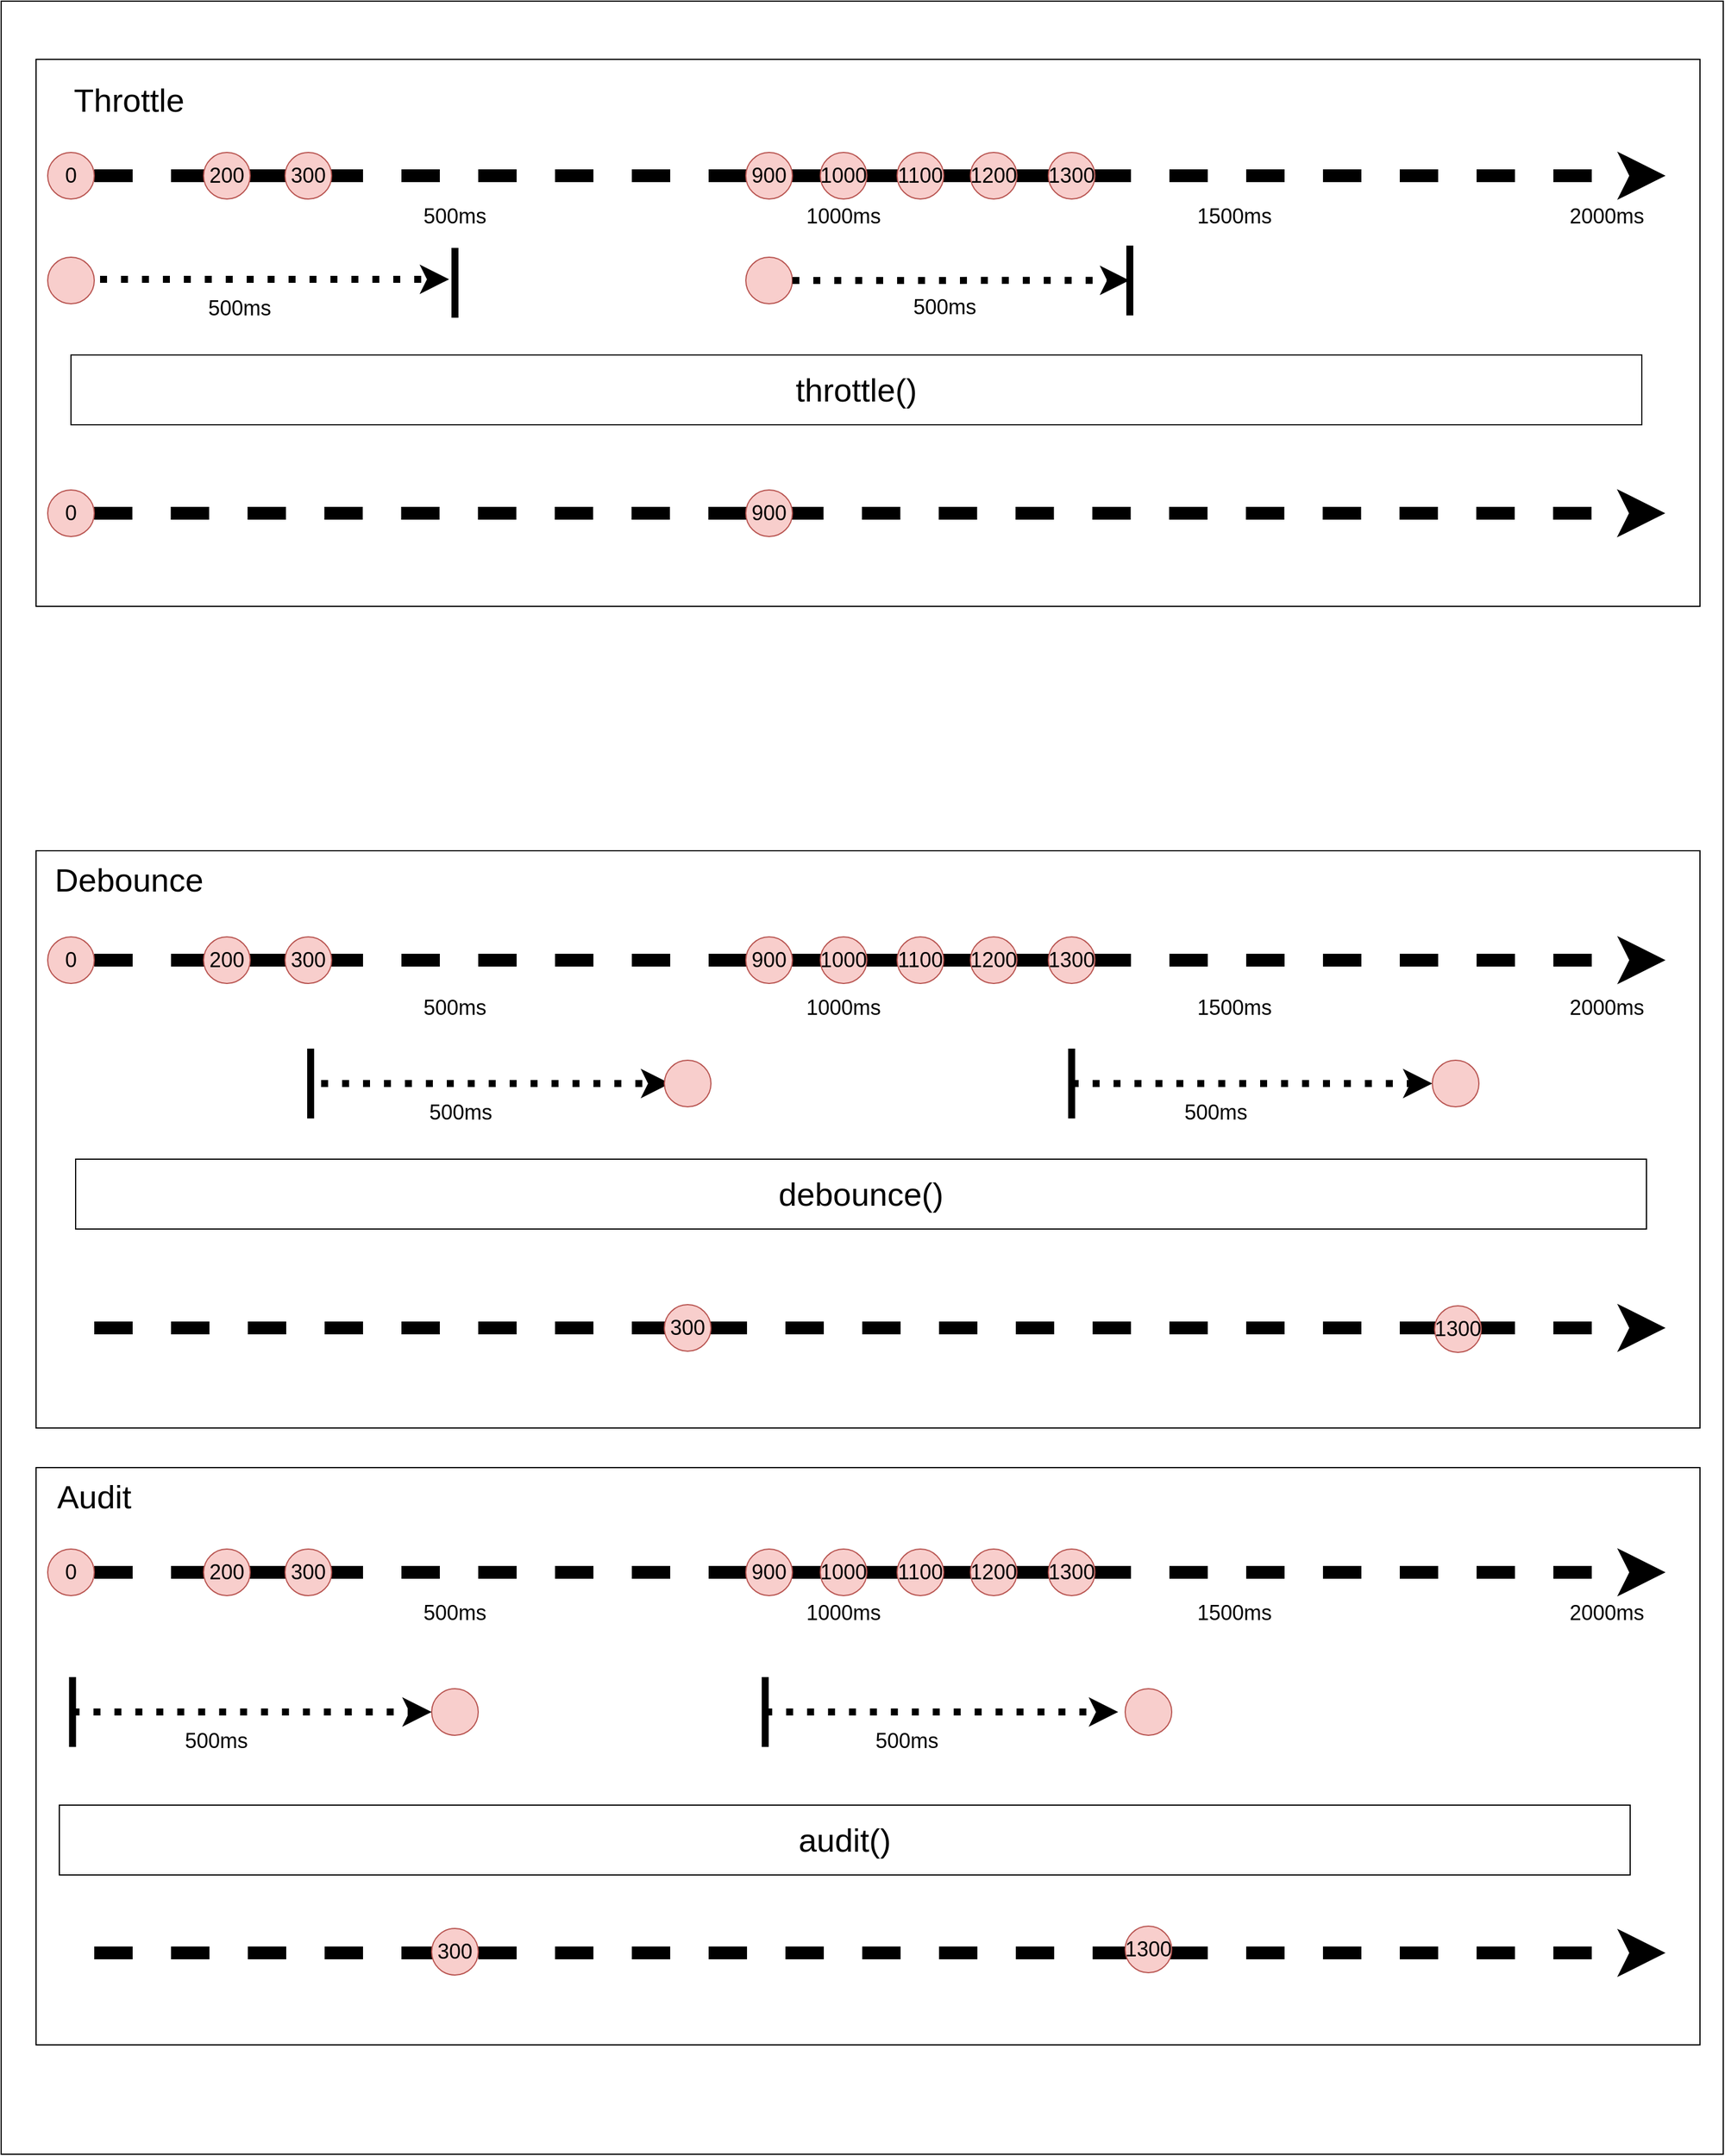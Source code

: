 <mxfile>
    <diagram id="yfFHwtCzHJZ_rzFmYA07" name="ページ1">
        <mxGraphModel dx="3590" dy="1327" grid="1" gridSize="10" guides="1" tooltips="1" connect="1" arrows="1" fold="1" page="1" pageScale="1" pageWidth="827" pageHeight="1169" math="0" shadow="0">
            <root>
                <mxCell id="0"/>
                <mxCell id="1" parent="0"/>
                <mxCell id="2" value="" style="rounded=0;whiteSpace=wrap;html=1;" parent="1" vertex="1">
                    <mxGeometry x="-800" y="40" width="1480" height="1850" as="geometry"/>
                </mxCell>
                <mxCell id="90" value="" style="group" parent="1" vertex="1" connectable="0">
                    <mxGeometry x="-770" y="770" width="1430" height="496" as="geometry"/>
                </mxCell>
                <mxCell id="47" value="" style="rounded=0;whiteSpace=wrap;html=1;fontSize=11;" parent="90" vertex="1">
                    <mxGeometry width="1430" height="496" as="geometry"/>
                </mxCell>
                <mxCell id="48" value="Debounce" style="text;html=1;strokeColor=none;fillColor=none;align=center;verticalAlign=middle;whiteSpace=wrap;rounded=0;fontSize=28;" parent="90" vertex="1">
                    <mxGeometry width="160" height="50" as="geometry"/>
                </mxCell>
                <mxCell id="123" value="500ms" style="text;html=1;strokeColor=none;fillColor=none;align=center;verticalAlign=middle;whiteSpace=wrap;rounded=0;fontSize=18;" vertex="1" parent="90">
                    <mxGeometry x="330" y="120" width="60" height="30" as="geometry"/>
                </mxCell>
                <mxCell id="124" value="1000ms" style="text;html=1;strokeColor=none;fillColor=none;align=center;verticalAlign=middle;whiteSpace=wrap;rounded=0;fontSize=18;" vertex="1" parent="90">
                    <mxGeometry x="664" y="120" width="60" height="30" as="geometry"/>
                </mxCell>
                <mxCell id="125" value="1500ms" style="text;html=1;strokeColor=none;fillColor=none;align=center;verticalAlign=middle;whiteSpace=wrap;rounded=0;fontSize=18;" vertex="1" parent="90">
                    <mxGeometry x="1000" y="120" width="60" height="30" as="geometry"/>
                </mxCell>
                <mxCell id="126" value="2000ms" style="text;html=1;strokeColor=none;fillColor=none;align=center;verticalAlign=middle;whiteSpace=wrap;rounded=0;fontSize=18;" vertex="1" parent="90">
                    <mxGeometry x="1320" y="120" width="60" height="30" as="geometry"/>
                </mxCell>
                <mxCell id="3" value="" style="rounded=0;whiteSpace=wrap;html=1;fontSize=11;" parent="1" vertex="1">
                    <mxGeometry x="-770" y="90" width="1430" height="470" as="geometry"/>
                </mxCell>
                <mxCell id="7" value="" style="endArrow=classic;html=1;fontSize=36;dashed=1;strokeWidth=11;entryX=0.979;entryY=0.36;entryDx=0;entryDy=0;entryPerimeter=0;exitX=0.028;exitY=0.36;exitDx=0;exitDy=0;exitPerimeter=0;" parent="1" edge="1">
                    <mxGeometry width="50" height="50" relative="1" as="geometry">
                        <mxPoint x="-720.24" y="480.0" as="sourcePoint"/>
                        <mxPoint x="630.18" y="480.0" as="targetPoint"/>
                        <Array as="points">
                            <mxPoint x="202" y="480"/>
                        </Array>
                    </mxGeometry>
                </mxCell>
                <mxCell id="28" value="" style="group" parent="1" vertex="1" connectable="0">
                    <mxGeometry x="-760" y="170" width="962.24" height="70" as="geometry"/>
                </mxCell>
                <mxCell id="6" value="" style="endArrow=classic;html=1;fontSize=36;dashed=1;strokeWidth=11;entryX=0.979;entryY=0.36;entryDx=0;entryDy=0;entryPerimeter=0;exitX=0.028;exitY=0.36;exitDx=0;exitDy=0;exitPerimeter=0;" parent="28" edge="1">
                    <mxGeometry width="50" height="50" relative="1" as="geometry">
                        <mxPoint x="40.0" y="20.0" as="sourcePoint"/>
                        <mxPoint x="1390.42" y="20.0" as="targetPoint"/>
                        <Array as="points">
                            <mxPoint x="962.24" y="20"/>
                        </Array>
                    </mxGeometry>
                </mxCell>
                <mxCell id="10" value="0" style="ellipse;whiteSpace=wrap;html=1;aspect=fixed;fontSize=18;fillColor=#f8cecc;strokeColor=#b85450;" parent="28" vertex="1">
                    <mxGeometry width="40" height="40" as="geometry"/>
                </mxCell>
                <mxCell id="13" value="200" style="ellipse;whiteSpace=wrap;html=1;aspect=fixed;fontSize=18;fillColor=#f8cecc;strokeColor=#b85450;" parent="28" vertex="1">
                    <mxGeometry x="134" width="40" height="40" as="geometry"/>
                </mxCell>
                <mxCell id="16" value="300" style="ellipse;whiteSpace=wrap;html=1;aspect=fixed;fontSize=18;fillColor=#f8cecc;strokeColor=#b85450;" parent="28" vertex="1">
                    <mxGeometry x="204" width="40" height="40" as="geometry"/>
                </mxCell>
                <mxCell id="17" value="1200" style="ellipse;whiteSpace=wrap;html=1;aspect=fixed;fontSize=18;fillColor=#f8cecc;strokeColor=#b85450;" parent="28" vertex="1">
                    <mxGeometry x="793" width="40" height="40" as="geometry"/>
                </mxCell>
                <mxCell id="18" value="1100" style="ellipse;whiteSpace=wrap;html=1;aspect=fixed;fontSize=18;fillColor=#f8cecc;strokeColor=#b85450;" parent="28" vertex="1">
                    <mxGeometry x="730" width="40" height="40" as="geometry"/>
                </mxCell>
                <mxCell id="19" value="1000" style="ellipse;whiteSpace=wrap;html=1;aspect=fixed;fontSize=18;fillColor=#f8cecc;strokeColor=#b85450;" parent="28" vertex="1">
                    <mxGeometry x="664" width="40" height="40" as="geometry"/>
                </mxCell>
                <mxCell id="20" value="900" style="ellipse;whiteSpace=wrap;html=1;aspect=fixed;fontSize=18;fillColor=#f8cecc;strokeColor=#b85450;" parent="28" vertex="1">
                    <mxGeometry x="600" width="40" height="40" as="geometry"/>
                </mxCell>
                <mxCell id="22" value="1300" style="ellipse;whiteSpace=wrap;html=1;aspect=fixed;fontSize=18;fillColor=#f8cecc;strokeColor=#b85450;" parent="28" vertex="1">
                    <mxGeometry x="860" width="40" height="40" as="geometry"/>
                </mxCell>
                <mxCell id="119" value="500ms" style="text;html=1;strokeColor=none;fillColor=none;align=center;verticalAlign=middle;whiteSpace=wrap;rounded=0;fontSize=18;" vertex="1" parent="28">
                    <mxGeometry x="320" y="40" width="60" height="30" as="geometry"/>
                </mxCell>
                <mxCell id="120" value="1000ms" style="text;html=1;strokeColor=none;fillColor=none;align=center;verticalAlign=middle;whiteSpace=wrap;rounded=0;fontSize=18;" vertex="1" parent="28">
                    <mxGeometry x="654" y="40" width="60" height="30" as="geometry"/>
                </mxCell>
                <mxCell id="35" value="" style="group" parent="1" vertex="1" connectable="0">
                    <mxGeometry x="-760" y="260" width="40" height="40" as="geometry"/>
                </mxCell>
                <mxCell id="34" value="" style="group" parent="35" vertex="1" connectable="0">
                    <mxGeometry width="40" height="40" as="geometry"/>
                </mxCell>
                <mxCell id="32" value="" style="ellipse;whiteSpace=wrap;html=1;aspect=fixed;fontSize=18;fillColor=#f8cecc;strokeColor=#b85450;" parent="34" vertex="1">
                    <mxGeometry width="40" height="40" as="geometry"/>
                </mxCell>
                <mxCell id="36" value="0" style="ellipse;whiteSpace=wrap;html=1;aspect=fixed;fontSize=18;fillColor=#f8cecc;strokeColor=#b85450;" parent="1" vertex="1">
                    <mxGeometry x="-760" y="460" width="40" height="40" as="geometry"/>
                </mxCell>
                <mxCell id="37" value="900" style="ellipse;whiteSpace=wrap;html=1;aspect=fixed;fontSize=18;fillColor=#f8cecc;strokeColor=#b85450;" parent="1" vertex="1">
                    <mxGeometry x="-160" y="460" width="40" height="40" as="geometry"/>
                </mxCell>
                <mxCell id="38" value="" style="group" parent="1" vertex="1" connectable="0">
                    <mxGeometry x="-160" y="260" width="40" height="40" as="geometry"/>
                </mxCell>
                <mxCell id="39" value="" style="group" parent="38" vertex="1" connectable="0">
                    <mxGeometry width="40" height="40" as="geometry"/>
                </mxCell>
                <mxCell id="40" value="" style="ellipse;whiteSpace=wrap;html=1;aspect=fixed;fontSize=18;fillColor=#f8cecc;strokeColor=#b85450;" parent="39" vertex="1">
                    <mxGeometry width="40" height="40" as="geometry"/>
                </mxCell>
                <mxCell id="41" value="" style="endArrow=classic;html=1;fontSize=18;strokeWidth=6;entryX=0.657;entryY=0.404;entryDx=0;entryDy=0;entryPerimeter=0;dashed=1;dashPattern=1 2;exitX=1;exitY=0.5;exitDx=0;exitDy=0;" parent="1" source="40" target="3" edge="1">
                    <mxGeometry width="50" height="50" relative="1" as="geometry">
                        <mxPoint x="-200" y="38" as="sourcePoint"/>
                        <mxPoint x="-89.82" y="38.032" as="targetPoint"/>
                    </mxGeometry>
                </mxCell>
                <mxCell id="44" value="500ms" style="text;html=1;strokeColor=none;fillColor=none;align=center;verticalAlign=middle;whiteSpace=wrap;rounded=0;fontSize=18;" parent="1" vertex="1">
                    <mxGeometry x="-19" y="288" width="60" height="30" as="geometry"/>
                </mxCell>
                <mxCell id="45" value="&lt;font style=&quot;font-size: 28px&quot;&gt;throttle()&lt;/font&gt;" style="rounded=0;whiteSpace=wrap;html=1;fontSize=18;" parent="1" vertex="1">
                    <mxGeometry x="-740" y="344" width="1350" height="60" as="geometry"/>
                </mxCell>
                <mxCell id="46" value="Throttle" style="text;html=1;strokeColor=none;fillColor=none;align=center;verticalAlign=middle;whiteSpace=wrap;rounded=0;fontSize=28;" parent="1" vertex="1">
                    <mxGeometry x="-770" y="100" width="160" height="50" as="geometry"/>
                </mxCell>
                <mxCell id="49" value="" style="group" parent="1" vertex="1" connectable="0">
                    <mxGeometry x="-760" y="844" width="962.24" height="40" as="geometry"/>
                </mxCell>
                <mxCell id="50" value="" style="endArrow=classic;html=1;fontSize=36;dashed=1;strokeWidth=11;entryX=0.979;entryY=0.36;entryDx=0;entryDy=0;entryPerimeter=0;exitX=0.028;exitY=0.36;exitDx=0;exitDy=0;exitPerimeter=0;" parent="49" edge="1">
                    <mxGeometry width="50" height="50" relative="1" as="geometry">
                        <mxPoint x="40.0" y="20.0" as="sourcePoint"/>
                        <mxPoint x="1390.42" y="20.0" as="targetPoint"/>
                        <Array as="points">
                            <mxPoint x="962.24" y="20"/>
                        </Array>
                    </mxGeometry>
                </mxCell>
                <mxCell id="51" value="0" style="ellipse;whiteSpace=wrap;html=1;aspect=fixed;fontSize=18;fillColor=#f8cecc;strokeColor=#b85450;" parent="49" vertex="1">
                    <mxGeometry width="40" height="40" as="geometry"/>
                </mxCell>
                <mxCell id="52" value="200" style="ellipse;whiteSpace=wrap;html=1;aspect=fixed;fontSize=18;fillColor=#f8cecc;strokeColor=#b85450;" parent="49" vertex="1">
                    <mxGeometry x="134" width="40" height="40" as="geometry"/>
                </mxCell>
                <mxCell id="53" value="300" style="ellipse;whiteSpace=wrap;html=1;aspect=fixed;fontSize=18;fillColor=#f8cecc;strokeColor=#b85450;" parent="49" vertex="1">
                    <mxGeometry x="204" width="40" height="40" as="geometry"/>
                </mxCell>
                <mxCell id="54" value="1200" style="ellipse;whiteSpace=wrap;html=1;aspect=fixed;fontSize=18;fillColor=#f8cecc;strokeColor=#b85450;" parent="49" vertex="1">
                    <mxGeometry x="793" width="40" height="40" as="geometry"/>
                </mxCell>
                <mxCell id="55" value="1100" style="ellipse;whiteSpace=wrap;html=1;aspect=fixed;fontSize=18;fillColor=#f8cecc;strokeColor=#b85450;" parent="49" vertex="1">
                    <mxGeometry x="730" width="40" height="40" as="geometry"/>
                </mxCell>
                <mxCell id="56" value="1000" style="ellipse;whiteSpace=wrap;html=1;aspect=fixed;fontSize=18;fillColor=#f8cecc;strokeColor=#b85450;" parent="49" vertex="1">
                    <mxGeometry x="664" width="40" height="40" as="geometry"/>
                </mxCell>
                <mxCell id="57" value="900" style="ellipse;whiteSpace=wrap;html=1;aspect=fixed;fontSize=18;fillColor=#f8cecc;strokeColor=#b85450;" parent="49" vertex="1">
                    <mxGeometry x="600" width="40" height="40" as="geometry"/>
                </mxCell>
                <mxCell id="58" value="1300" style="ellipse;whiteSpace=wrap;html=1;aspect=fixed;fontSize=18;fillColor=#f8cecc;strokeColor=#b85450;" parent="49" vertex="1">
                    <mxGeometry x="860" width="40" height="40" as="geometry"/>
                </mxCell>
                <mxCell id="60" value="" style="group" parent="1" vertex="1" connectable="0">
                    <mxGeometry x="-280" y="940" width="55" height="70" as="geometry"/>
                </mxCell>
                <mxCell id="61" value="" style="group" parent="60" vertex="1" connectable="0">
                    <mxGeometry width="55" height="70" as="geometry"/>
                </mxCell>
                <mxCell id="69" value="" style="group" parent="61" vertex="1" connectable="0">
                    <mxGeometry x="-245" y="30" width="300" height="40" as="geometry"/>
                </mxCell>
                <mxCell id="43" value="500ms" style="text;html=1;strokeColor=none;fillColor=none;align=center;verticalAlign=middle;whiteSpace=wrap;rounded=0;fontSize=18;" parent="69" vertex="1">
                    <mxGeometry x="90" y="10" width="60" height="30" as="geometry"/>
                </mxCell>
                <mxCell id="29" value="" style="endArrow=classic;html=1;fontSize=18;strokeWidth=6;dashed=1;dashPattern=1 2;" parent="69" edge="1">
                    <mxGeometry width="50" height="50" relative="1" as="geometry">
                        <mxPoint as="sourcePoint"/>
                        <mxPoint x="300" as="targetPoint"/>
                    </mxGeometry>
                </mxCell>
                <mxCell id="63" value="" style="endArrow=none;html=1;fontSize=28;strokeWidth=6;" parent="1" edge="1">
                    <mxGeometry width="50" height="50" relative="1" as="geometry">
                        <mxPoint x="-410" y="312" as="sourcePoint"/>
                        <mxPoint x="-410" y="252" as="targetPoint"/>
                    </mxGeometry>
                </mxCell>
                <mxCell id="64" value="" style="endArrow=none;html=1;fontSize=28;strokeWidth=6;" parent="1" edge="1">
                    <mxGeometry width="50" height="50" relative="1" as="geometry">
                        <mxPoint x="170" y="310" as="sourcePoint"/>
                        <mxPoint x="170" y="250" as="targetPoint"/>
                        <Array as="points">
                            <mxPoint x="170" y="280"/>
                        </Array>
                    </mxGeometry>
                </mxCell>
                <mxCell id="74" value="" style="group" parent="1" vertex="1" connectable="0">
                    <mxGeometry x="-715" y="279" width="300" height="40" as="geometry"/>
                </mxCell>
                <mxCell id="75" value="500ms" style="text;html=1;strokeColor=none;fillColor=none;align=center;verticalAlign=middle;whiteSpace=wrap;rounded=0;fontSize=18;" parent="74" vertex="1">
                    <mxGeometry x="90" y="10" width="60" height="30" as="geometry"/>
                </mxCell>
                <mxCell id="76" value="" style="endArrow=classic;html=1;fontSize=18;strokeWidth=6;dashed=1;dashPattern=1 2;" parent="74" edge="1">
                    <mxGeometry width="50" height="50" relative="1" as="geometry">
                        <mxPoint as="sourcePoint"/>
                        <mxPoint x="300" as="targetPoint"/>
                    </mxGeometry>
                </mxCell>
                <mxCell id="62" value="" style="ellipse;whiteSpace=wrap;html=1;aspect=fixed;fontSize=18;fillColor=#f8cecc;strokeColor=#b85450;" parent="1" vertex="1">
                    <mxGeometry x="-230" y="950" width="40" height="40" as="geometry"/>
                </mxCell>
                <mxCell id="77" value="" style="endArrow=none;html=1;fontSize=28;strokeWidth=6;" parent="1" edge="1">
                    <mxGeometry width="50" height="50" relative="1" as="geometry">
                        <mxPoint x="-534" y="1000" as="sourcePoint"/>
                        <mxPoint x="-534" y="940" as="targetPoint"/>
                    </mxGeometry>
                </mxCell>
                <mxCell id="78" value="" style="group" parent="1" vertex="1" connectable="0">
                    <mxGeometry x="-270" y="950" width="700" height="70" as="geometry"/>
                </mxCell>
                <mxCell id="79" value="" style="group" parent="78" vertex="1" connectable="0">
                    <mxGeometry x="390" y="20" width="310" height="40" as="geometry"/>
                </mxCell>
                <mxCell id="80" value="500ms" style="text;html=1;strokeColor=none;fillColor=none;align=center;verticalAlign=middle;whiteSpace=wrap;rounded=0;fontSize=18;" parent="79" vertex="1">
                    <mxGeometry x="93.0" y="10" width="62.0" height="30" as="geometry"/>
                </mxCell>
                <mxCell id="81" value="" style="endArrow=classic;html=1;fontSize=18;strokeWidth=6;dashed=1;dashPattern=1 2;" parent="79" edge="1">
                    <mxGeometry width="50" height="50" relative="1" as="geometry">
                        <mxPoint as="sourcePoint"/>
                        <mxPoint x="310.0" as="targetPoint"/>
                    </mxGeometry>
                </mxCell>
                <mxCell id="83" value="" style="endArrow=none;html=1;fontSize=28;strokeWidth=6;" parent="79" edge="1">
                    <mxGeometry width="50" height="50" relative="1" as="geometry">
                        <mxPoint y="30" as="sourcePoint"/>
                        <mxPoint y="-30" as="targetPoint"/>
                    </mxGeometry>
                </mxCell>
                <mxCell id="82" value="" style="ellipse;whiteSpace=wrap;html=1;aspect=fixed;fontSize=18;fillColor=#f8cecc;strokeColor=#b85450;" parent="1" vertex="1">
                    <mxGeometry x="430" y="950" width="40" height="40" as="geometry"/>
                </mxCell>
                <mxCell id="84" value="&lt;font style=&quot;font-size: 28px&quot;&gt;debounce()&lt;/font&gt;" style="rounded=0;whiteSpace=wrap;html=1;fontSize=18;" parent="1" vertex="1">
                    <mxGeometry x="-736" y="1035" width="1350" height="60" as="geometry"/>
                </mxCell>
                <mxCell id="9" value="" style="endArrow=classic;html=1;fontSize=36;dashed=1;strokeWidth=11;entryX=0.979;entryY=0.36;entryDx=0;entryDy=0;entryPerimeter=0;exitX=0.028;exitY=0.36;exitDx=0;exitDy=0;exitPerimeter=0;" parent="1" edge="1">
                    <mxGeometry width="50" height="50" relative="1" as="geometry">
                        <mxPoint x="-720.0" y="1180" as="sourcePoint"/>
                        <mxPoint x="630.42" y="1180" as="targetPoint"/>
                        <Array as="points">
                            <mxPoint x="202.24" y="1180"/>
                        </Array>
                    </mxGeometry>
                </mxCell>
                <mxCell id="87" value="300" style="ellipse;whiteSpace=wrap;html=1;aspect=fixed;fontSize=18;fillColor=#f8cecc;strokeColor=#b85450;" parent="1" vertex="1">
                    <mxGeometry x="-230" y="1160" width="40" height="40" as="geometry"/>
                </mxCell>
                <mxCell id="89" value="1300" style="ellipse;whiteSpace=wrap;html=1;aspect=fixed;fontSize=18;fillColor=#f8cecc;strokeColor=#b85450;" parent="1" vertex="1">
                    <mxGeometry x="432" y="1161" width="40" height="40" as="geometry"/>
                </mxCell>
                <mxCell id="91" value="" style="group" parent="1" vertex="1" connectable="0">
                    <mxGeometry x="-770" y="1300" width="1430" height="496" as="geometry"/>
                </mxCell>
                <mxCell id="92" value="" style="rounded=0;whiteSpace=wrap;html=1;fontSize=11;" parent="91" vertex="1">
                    <mxGeometry width="1430" height="496" as="geometry"/>
                </mxCell>
                <mxCell id="93" value="Audit" style="text;html=1;strokeColor=none;fillColor=none;align=center;verticalAlign=middle;whiteSpace=wrap;rounded=0;fontSize=28;" parent="91" vertex="1">
                    <mxGeometry width="100" height="50" as="geometry"/>
                </mxCell>
                <mxCell id="8" value="" style="endArrow=classic;html=1;fontSize=36;dashed=1;strokeWidth=11;entryX=0.979;entryY=0.36;entryDx=0;entryDy=0;entryPerimeter=0;exitX=0.028;exitY=0.36;exitDx=0;exitDy=0;exitPerimeter=0;" parent="91" edge="1">
                    <mxGeometry width="50" height="50" relative="1" as="geometry">
                        <mxPoint x="50.0" y="417" as="sourcePoint"/>
                        <mxPoint x="1400.42" y="417" as="targetPoint"/>
                        <Array as="points">
                            <mxPoint x="972.24" y="417"/>
                        </Array>
                    </mxGeometry>
                </mxCell>
                <mxCell id="109" value="" style="ellipse;whiteSpace=wrap;html=1;aspect=fixed;fontSize=18;fillColor=#f8cecc;strokeColor=#b85450;" parent="91" vertex="1">
                    <mxGeometry x="340" y="190" width="40" height="40" as="geometry"/>
                </mxCell>
                <mxCell id="110" value="" style="group" parent="91" vertex="1" connectable="0">
                    <mxGeometry x="245" y="190" width="685" height="70" as="geometry"/>
                </mxCell>
                <mxCell id="111" value="" style="group" parent="110" vertex="1" connectable="0">
                    <mxGeometry x="381.643" y="20" width="303.357" height="40" as="geometry"/>
                </mxCell>
                <mxCell id="112" value="500ms" style="text;html=1;strokeColor=none;fillColor=none;align=center;verticalAlign=middle;whiteSpace=wrap;rounded=0;fontSize=18;" parent="111" vertex="1">
                    <mxGeometry x="91.007" y="10" width="60.671" height="30" as="geometry"/>
                </mxCell>
                <mxCell id="113" value="" style="endArrow=classic;html=1;fontSize=18;strokeWidth=6;dashed=1;dashPattern=1 2;" parent="111" edge="1">
                    <mxGeometry width="50" height="50" relative="1" as="geometry">
                        <mxPoint as="sourcePoint"/>
                        <mxPoint x="303.357" as="targetPoint"/>
                    </mxGeometry>
                </mxCell>
                <mxCell id="114" value="" style="endArrow=none;html=1;fontSize=28;strokeWidth=6;" parent="111" edge="1">
                    <mxGeometry width="50" height="50" relative="1" as="geometry">
                        <mxPoint y="30" as="sourcePoint"/>
                        <mxPoint y="-30" as="targetPoint"/>
                    </mxGeometry>
                </mxCell>
                <mxCell id="115" value="" style="ellipse;whiteSpace=wrap;html=1;aspect=fixed;fontSize=18;fillColor=#f8cecc;strokeColor=#b85450;" parent="91" vertex="1">
                    <mxGeometry x="936" y="190" width="40" height="40" as="geometry"/>
                </mxCell>
                <mxCell id="116" value="&lt;font style=&quot;font-size: 28px&quot;&gt;audit()&lt;/font&gt;" style="rounded=0;whiteSpace=wrap;html=1;fontSize=18;" parent="91" vertex="1">
                    <mxGeometry x="20" y="290" width="1350" height="60" as="geometry"/>
                </mxCell>
                <mxCell id="117" value="300" style="ellipse;whiteSpace=wrap;html=1;aspect=fixed;fontSize=18;fillColor=#f8cecc;strokeColor=#b85450;" parent="91" vertex="1">
                    <mxGeometry x="340" y="396" width="40" height="40" as="geometry"/>
                </mxCell>
                <mxCell id="118" value="1300" style="ellipse;whiteSpace=wrap;html=1;aspect=fixed;fontSize=18;fillColor=#f8cecc;strokeColor=#b85450;" parent="91" vertex="1">
                    <mxGeometry x="936" y="394" width="40" height="40" as="geometry"/>
                </mxCell>
                <mxCell id="127" value="500ms" style="text;html=1;strokeColor=none;fillColor=none;align=center;verticalAlign=middle;whiteSpace=wrap;rounded=0;fontSize=18;" vertex="1" parent="91">
                    <mxGeometry x="330" y="110" width="60" height="30" as="geometry"/>
                </mxCell>
                <mxCell id="128" value="1000ms" style="text;html=1;strokeColor=none;fillColor=none;align=center;verticalAlign=middle;whiteSpace=wrap;rounded=0;fontSize=18;" vertex="1" parent="91">
                    <mxGeometry x="664" y="110" width="60" height="30" as="geometry"/>
                </mxCell>
                <mxCell id="129" value="1500ms" style="text;html=1;strokeColor=none;fillColor=none;align=center;verticalAlign=middle;whiteSpace=wrap;rounded=0;fontSize=18;" vertex="1" parent="91">
                    <mxGeometry x="1000" y="110" width="60" height="30" as="geometry"/>
                </mxCell>
                <mxCell id="130" value="2000ms" style="text;html=1;strokeColor=none;fillColor=none;align=center;verticalAlign=middle;whiteSpace=wrap;rounded=0;fontSize=18;" vertex="1" parent="91">
                    <mxGeometry x="1320" y="110" width="60" height="30" as="geometry"/>
                </mxCell>
                <mxCell id="94" value="" style="group" parent="1" vertex="1" connectable="0">
                    <mxGeometry x="-760" y="1370" width="962.24" height="40" as="geometry"/>
                </mxCell>
                <mxCell id="95" value="" style="endArrow=classic;html=1;fontSize=36;dashed=1;strokeWidth=11;entryX=0.979;entryY=0.36;entryDx=0;entryDy=0;entryPerimeter=0;exitX=0.028;exitY=0.36;exitDx=0;exitDy=0;exitPerimeter=0;" parent="94" edge="1">
                    <mxGeometry width="50" height="50" relative="1" as="geometry">
                        <mxPoint x="40.0" y="20.0" as="sourcePoint"/>
                        <mxPoint x="1390.42" y="20.0" as="targetPoint"/>
                        <Array as="points">
                            <mxPoint x="962.24" y="20"/>
                        </Array>
                    </mxGeometry>
                </mxCell>
                <mxCell id="96" value="0" style="ellipse;whiteSpace=wrap;html=1;aspect=fixed;fontSize=18;fillColor=#f8cecc;strokeColor=#b85450;" parent="94" vertex="1">
                    <mxGeometry width="40" height="40" as="geometry"/>
                </mxCell>
                <mxCell id="97" value="200" style="ellipse;whiteSpace=wrap;html=1;aspect=fixed;fontSize=18;fillColor=#f8cecc;strokeColor=#b85450;" parent="94" vertex="1">
                    <mxGeometry x="134" width="40" height="40" as="geometry"/>
                </mxCell>
                <mxCell id="98" value="300" style="ellipse;whiteSpace=wrap;html=1;aspect=fixed;fontSize=18;fillColor=#f8cecc;strokeColor=#b85450;" parent="94" vertex="1">
                    <mxGeometry x="204" width="40" height="40" as="geometry"/>
                </mxCell>
                <mxCell id="99" value="1200" style="ellipse;whiteSpace=wrap;html=1;aspect=fixed;fontSize=18;fillColor=#f8cecc;strokeColor=#b85450;" parent="94" vertex="1">
                    <mxGeometry x="793" width="40" height="40" as="geometry"/>
                </mxCell>
                <mxCell id="100" value="1100" style="ellipse;whiteSpace=wrap;html=1;aspect=fixed;fontSize=18;fillColor=#f8cecc;strokeColor=#b85450;" parent="94" vertex="1">
                    <mxGeometry x="730" width="40" height="40" as="geometry"/>
                </mxCell>
                <mxCell id="101" value="1000" style="ellipse;whiteSpace=wrap;html=1;aspect=fixed;fontSize=18;fillColor=#f8cecc;strokeColor=#b85450;" parent="94" vertex="1">
                    <mxGeometry x="664" width="40" height="40" as="geometry"/>
                </mxCell>
                <mxCell id="102" value="900" style="ellipse;whiteSpace=wrap;html=1;aspect=fixed;fontSize=18;fillColor=#f8cecc;strokeColor=#b85450;" parent="94" vertex="1">
                    <mxGeometry x="600" width="40" height="40" as="geometry"/>
                </mxCell>
                <mxCell id="103" value="1300" style="ellipse;whiteSpace=wrap;html=1;aspect=fixed;fontSize=18;fillColor=#f8cecc;strokeColor=#b85450;" parent="94" vertex="1">
                    <mxGeometry x="860" width="40" height="40" as="geometry"/>
                </mxCell>
                <mxCell id="105" value="" style="group" parent="1" vertex="1" connectable="0">
                    <mxGeometry x="-738.671" y="1510" width="308.671" height="40" as="geometry"/>
                </mxCell>
                <mxCell id="106" value="500ms" style="text;html=1;strokeColor=none;fillColor=none;align=center;verticalAlign=middle;whiteSpace=wrap;rounded=0;fontSize=18;" parent="105" vertex="1">
                    <mxGeometry x="92.601" y="10" width="61.734" height="30" as="geometry"/>
                </mxCell>
                <mxCell id="107" value="" style="endArrow=classic;html=1;fontSize=18;strokeWidth=6;dashed=1;dashPattern=1 2;" parent="105" edge="1">
                    <mxGeometry width="50" height="50" relative="1" as="geometry">
                        <mxPoint as="sourcePoint"/>
                        <mxPoint x="308.671" as="targetPoint"/>
                    </mxGeometry>
                </mxCell>
                <mxCell id="108" value="" style="endArrow=none;html=1;fontSize=28;strokeWidth=6;" parent="105" edge="1">
                    <mxGeometry width="50" height="50" relative="1" as="geometry">
                        <mxPoint y="30" as="sourcePoint"/>
                        <mxPoint y="-30" as="targetPoint"/>
                    </mxGeometry>
                </mxCell>
                <mxCell id="121" value="1500ms" style="text;html=1;strokeColor=none;fillColor=none;align=center;verticalAlign=middle;whiteSpace=wrap;rounded=0;fontSize=18;" vertex="1" parent="1">
                    <mxGeometry x="230" y="210" width="60" height="30" as="geometry"/>
                </mxCell>
                <mxCell id="122" value="2000ms" style="text;html=1;strokeColor=none;fillColor=none;align=center;verticalAlign=middle;whiteSpace=wrap;rounded=0;fontSize=18;" vertex="1" parent="1">
                    <mxGeometry x="550" y="210" width="60" height="30" as="geometry"/>
                </mxCell>
            </root>
        </mxGraphModel>
    </diagram>
</mxfile>